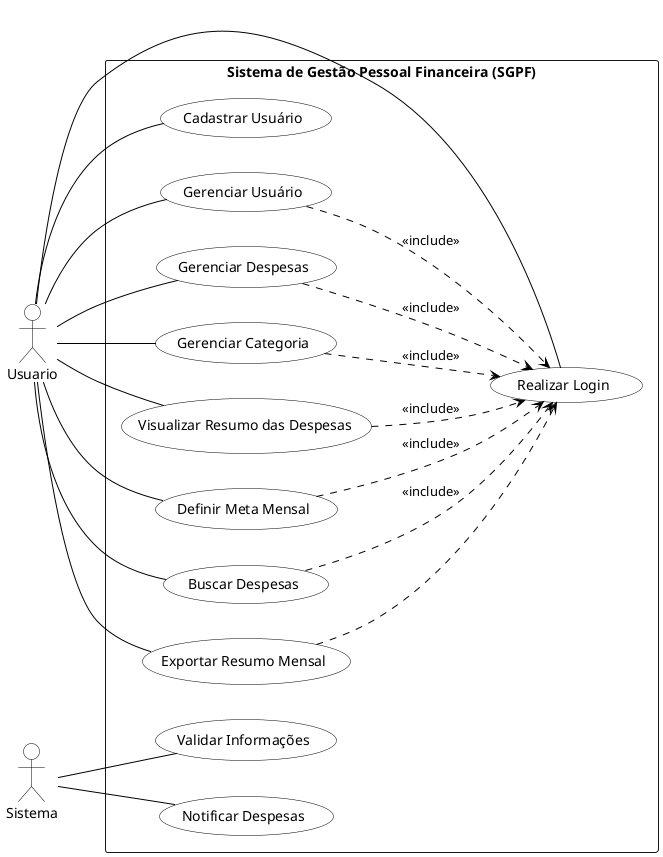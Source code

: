@startuml "diagrama_caso_de_uso"

left to right direction

skinparam ActorBorderColor black
skinparam ActorBackgroundColor white
skinparam UsecaseBackgroundColor white
skinparam UsecaseBorderColor black
skinparam ArrowColor black


rectangle "Sistema de Gestão Pessoal Financeira (SGPF)" {
    (Gerenciar Usuário) as gerenciar_usuario
    (Cadastrar Usuário) as cadastrar_usuario
    (Gerenciar Despesas) as gerenciar_despesas
    (Gerenciar Categoria) as gerenciar_categoria
    (Notificar Despesas) as notificar_depesas
    (Visualizar Resumo das Despesas) as visualizar_resumo_despesas
    (Definir Meta Mensal) as definir_meta
    (Buscar Despesas) as buscar_despesas
    (Exportar Resumo Mensal) as exportar_resumo_mensal
    (Realizar Login) as realizar_login
    (Validar Informações) as validar_informacoes
}

' Atores
:Usuario: as usuario 
:Sistema: as sistema

' Casos de uso relacionados ao sistema
sistema -- validar_informacoes
sistema -- notificar_depesas

' Casos de uso relacionados ao usuario
usuario -- realizar_login
usuario -- gerenciar_usuario
usuario -up- cadastrar_usuario

gerenciar_usuario ..> realizar_login: <<include>>

' Casos de uso relacionados as despesas
usuario -- gerenciar_despesas
usuario -- visualizar_resumo_despesas
usuario -- definir_meta
usuario -- buscar_despesas
usuario -- exportar_resumo_mensal

gerenciar_despesas ..> realizar_login: <<include>>
visualizar_resumo_despesas ..> realizar_login: <<include>>
definir_meta ..> realizar_login: <<include>>
buscar_despesas ..> realizar_login: <<include>>
exportar_resumo_mensal ..> realizar_login <<include>>

' Casos de uso relacionados as categorias
usuario -- gerenciar_categoria

gerenciar_categoria ..> realizar_login: <<include>>

@enduml